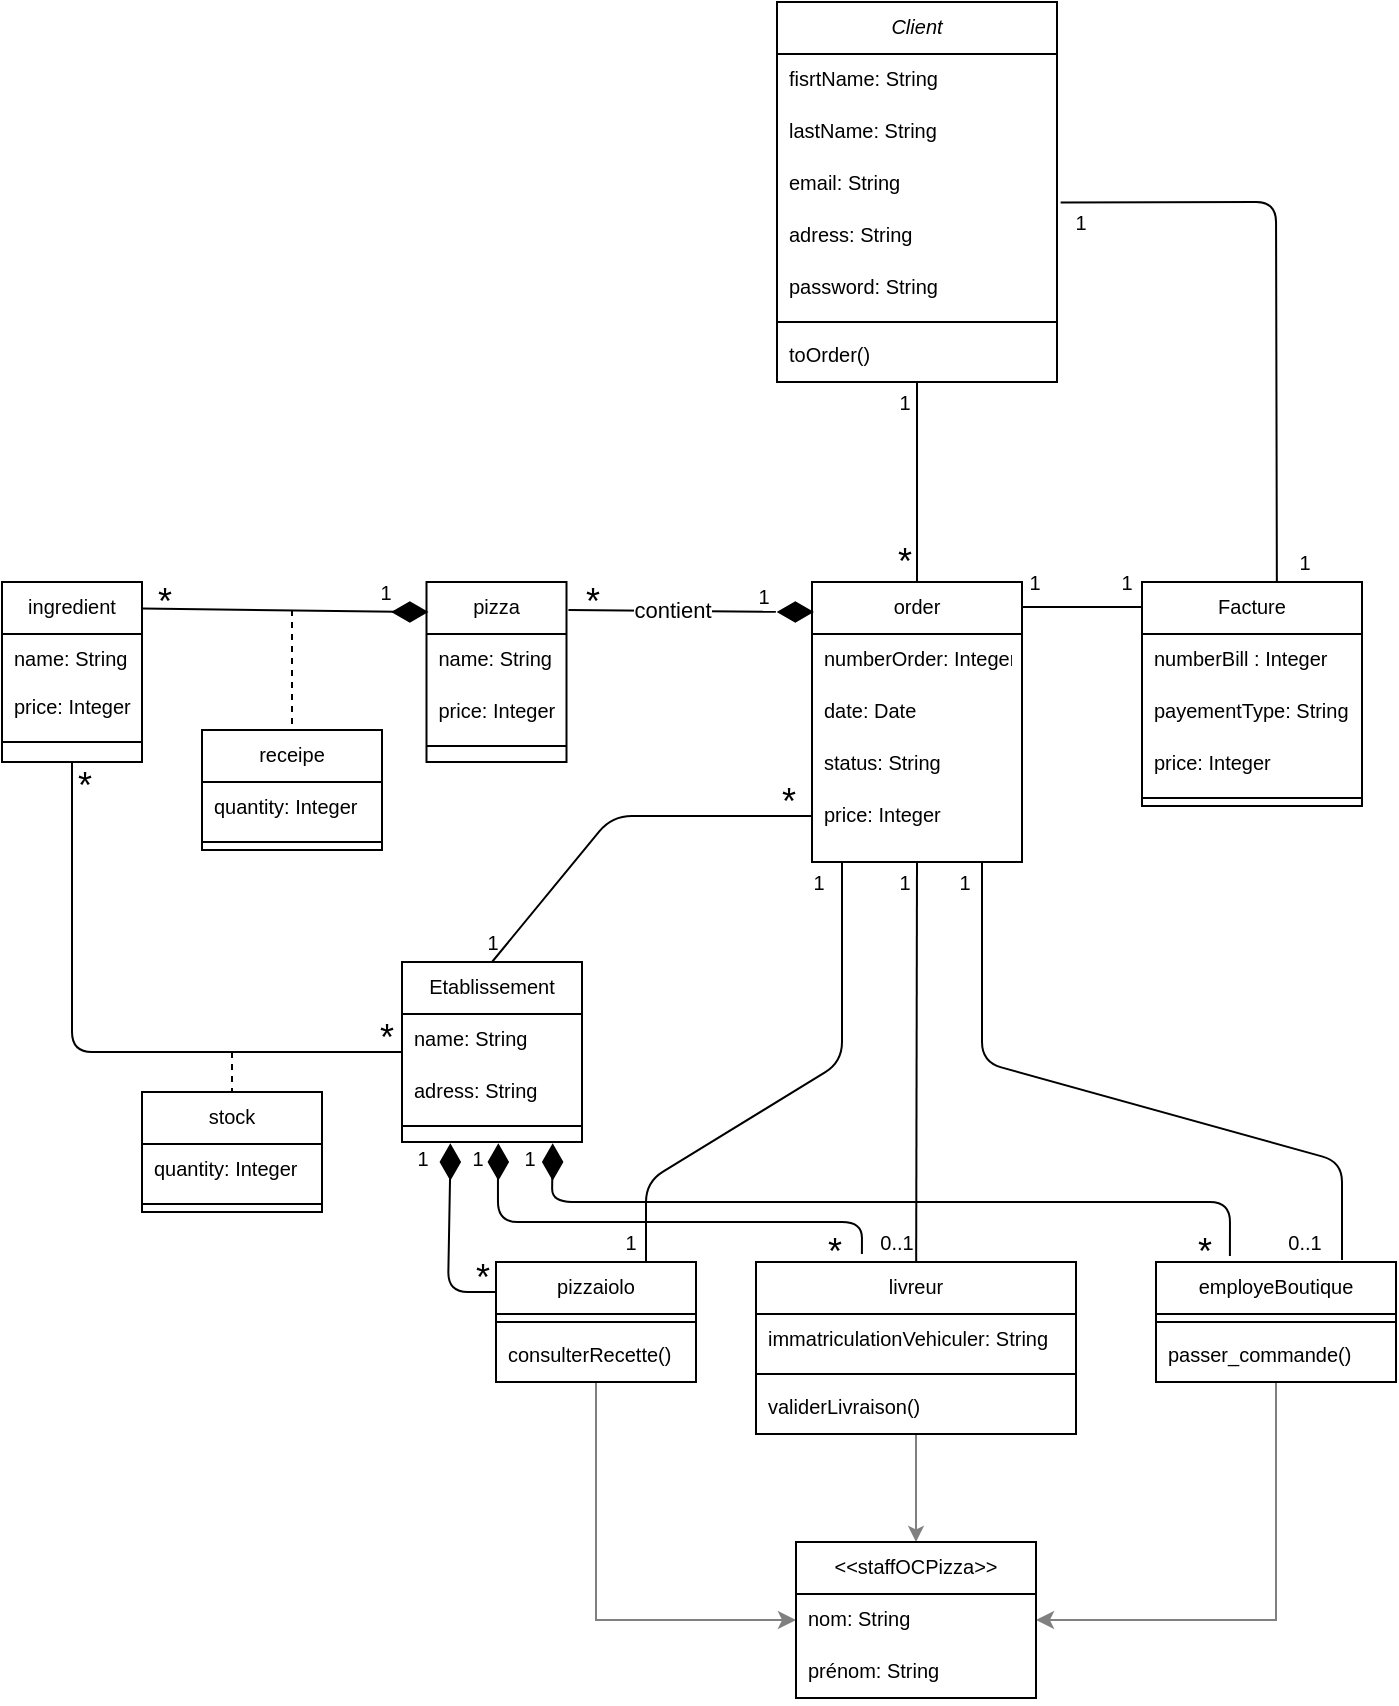 <mxfile version="13.6.2" type="github"><diagram id="C5RBs43oDa-KdzZeNtuy" name="Page-1"><mxGraphModel dx="820" dy="585" grid="1" gridSize="10" guides="1" tooltips="1" connect="1" arrows="1" fold="1" page="1" pageScale="1" pageWidth="827" pageHeight="1169" math="0" shadow="0"><root><mxCell id="WIyWlLk6GJQsqaUBKTNV-0"/><mxCell id="WIyWlLk6GJQsqaUBKTNV-1" parent="WIyWlLk6GJQsqaUBKTNV-0"/><mxCell id="lugFvvRaNLMIri5eGXb2-1" value="" style="endArrow=none;html=1;entryX=0.613;entryY=-0.005;entryDx=0;entryDy=0;entryPerimeter=0;exitX=1.013;exitY=0.857;exitDx=0;exitDy=0;exitPerimeter=0;" edge="1" parent="WIyWlLk6GJQsqaUBKTNV-1" source="zkfFHV4jXpPFQw0GAbJ--3" target="zkfFHV4jXpPFQw0GAbJ--17"><mxGeometry width="50" height="50" relative="1" as="geometry"><mxPoint x="700" y="200" as="sourcePoint"/><mxPoint x="750" y="150" as="targetPoint"/><Array as="points"><mxPoint x="707" y="130"/></Array></mxGeometry></mxCell><mxCell id="lugFvvRaNLMIri5eGXb2-3" value="" style="endArrow=none;html=1;exitX=0.5;exitY=0;exitDx=0;exitDy=0;" edge="1" parent="WIyWlLk6GJQsqaUBKTNV-1" source="zkfFHV4jXpPFQw0GAbJ--13" target="lugFvvRaNLMIri5eGXb2-8"><mxGeometry width="50" height="50" relative="1" as="geometry"><mxPoint x="542" y="510" as="sourcePoint"/><mxPoint x="399" y="490" as="targetPoint"/></mxGeometry></mxCell><mxCell id="lugFvvRaNLMIri5eGXb2-5" value="" style="endArrow=none;html=1;exitX=1.001;exitY=0.089;exitDx=0;exitDy=0;entryX=-0.001;entryY=0.112;entryDx=0;entryDy=0;entryPerimeter=0;exitPerimeter=0;" edge="1" parent="WIyWlLk6GJQsqaUBKTNV-1" source="zkfFHV4jXpPFQw0GAbJ--13" target="zkfFHV4jXpPFQw0GAbJ--17"><mxGeometry width="50" height="50" relative="1" as="geometry"><mxPoint x="670" y="440" as="sourcePoint"/><mxPoint x="720" y="390" as="targetPoint"/></mxGeometry></mxCell><mxCell id="lugFvvRaNLMIri5eGXb2-20" value="contient" style="endArrow=none;html=1;exitX=1.014;exitY=0.156;exitDx=0;exitDy=0;exitPerimeter=0;entryX=1.084;entryY=0.507;entryDx=0;entryDy=0;entryPerimeter=0;" edge="1" parent="WIyWlLk6GJQsqaUBKTNV-1" source="lugFvvRaNLMIri5eGXb2-15" target="lugFvvRaNLMIri5eGXb2-106"><mxGeometry width="50" height="50" relative="1" as="geometry"><mxPoint x="400" y="336" as="sourcePoint"/><mxPoint x="440" y="336" as="targetPoint"/></mxGeometry></mxCell><mxCell id="lugFvvRaNLMIri5eGXb2-25" value="" style="endArrow=none;html=1;exitX=1.005;exitY=0.147;exitDx=0;exitDy=0;exitPerimeter=0;entryX=0.898;entryY=0.507;entryDx=0;entryDy=0;entryPerimeter=0;" edge="1" parent="WIyWlLk6GJQsqaUBKTNV-1" source="lugFvvRaNLMIri5eGXb2-21" target="lugFvvRaNLMIri5eGXb2-108"><mxGeometry width="50" height="50" relative="1" as="geometry"><mxPoint x="254.48" y="330" as="sourcePoint"/><mxPoint x="250" y="335" as="targetPoint"/></mxGeometry></mxCell><mxCell id="lugFvvRaNLMIri5eGXb2-30" value="" style="endArrow=none;html=1;fontSize=10;entryX=0.5;entryY=0;entryDx=0;entryDy=0;rounded=1;dashed=1;" edge="1" parent="WIyWlLk6GJQsqaUBKTNV-1" target="lugFvvRaNLMIri5eGXb2-26"><mxGeometry width="50" height="50" relative="1" as="geometry"><mxPoint x="215" y="334" as="sourcePoint"/><mxPoint x="230" y="264" as="targetPoint"/></mxGeometry></mxCell><mxCell id="lugFvvRaNLMIri5eGXb2-35" value="" style="endArrow=none;html=1;fontSize=10;entryX=0.5;entryY=0;entryDx=0;entryDy=0;dashed=1;" edge="1" target="lugFvvRaNLMIri5eGXb2-32" parent="WIyWlLk6GJQsqaUBKTNV-1"><mxGeometry width="50" height="50" relative="1" as="geometry"><mxPoint x="185" y="555" as="sourcePoint"/><mxPoint x="180" y="445" as="targetPoint"/></mxGeometry></mxCell><mxCell id="lugFvvRaNLMIri5eGXb2-36" value="" style="endArrow=none;html=1;fontSize=10;entryX=0.5;entryY=1;entryDx=0;entryDy=0;" edge="1" parent="WIyWlLk6GJQsqaUBKTNV-1" source="zkfFHV4jXpPFQw0GAbJ--6" target="lugFvvRaNLMIri5eGXb2-21"><mxGeometry width="50" height="50" relative="1" as="geometry"><mxPoint x="90" y="570" as="sourcePoint"/><mxPoint x="140" y="520" as="targetPoint"/><Array as="points"><mxPoint x="105" y="555"/></Array></mxGeometry></mxCell><mxCell id="lugFvvRaNLMIri5eGXb2-37" value="" style="endArrow=none;html=1;fontSize=10;entryX=0;entryY=0.5;entryDx=0;entryDy=0;exitX=0.5;exitY=0;exitDx=0;exitDy=0;endSize=1;startSize=1;" edge="1" parent="WIyWlLk6GJQsqaUBKTNV-1" source="zkfFHV4jXpPFQw0GAbJ--6" target="lugFvvRaNLMIri5eGXb2-14"><mxGeometry width="50" height="50" relative="1" as="geometry"><mxPoint x="380" y="490" as="sourcePoint"/><mxPoint x="430" y="440" as="targetPoint"/><Array as="points"><mxPoint x="375" y="437"/></Array></mxGeometry></mxCell><mxCell id="lugFvvRaNLMIri5eGXb2-56" style="edgeStyle=orthogonalEdgeStyle;rounded=0;orthogonalLoop=1;jettySize=auto;html=1;entryX=0;entryY=0.5;entryDx=0;entryDy=0;startSize=1;endSize=6;strokeColor=#808080;fontSize=10;" edge="1" parent="WIyWlLk6GJQsqaUBKTNV-1" source="lugFvvRaNLMIri5eGXb2-38" target="lugFvvRaNLMIri5eGXb2-54"><mxGeometry relative="1" as="geometry"><Array as="points"><mxPoint x="367" y="839"/></Array></mxGeometry></mxCell><mxCell id="lugFvvRaNLMIri5eGXb2-57" style="edgeStyle=orthogonalEdgeStyle;rounded=0;orthogonalLoop=1;jettySize=auto;html=1;startSize=1;endSize=5;strokeColor=#808080;fontSize=10;entryX=0.5;entryY=0;entryDx=0;entryDy=0;" edge="1" parent="WIyWlLk6GJQsqaUBKTNV-1" source="lugFvvRaNLMIri5eGXb2-44" target="lugFvvRaNLMIri5eGXb2-52"><mxGeometry relative="1" as="geometry"><mxPoint x="540" y="790" as="targetPoint"/></mxGeometry></mxCell><mxCell id="lugFvvRaNLMIri5eGXb2-58" style="edgeStyle=orthogonalEdgeStyle;rounded=0;orthogonalLoop=1;jettySize=auto;html=1;entryX=1;entryY=0.5;entryDx=0;entryDy=0;startSize=1;endSize=6;strokeColor=#808080;fontSize=10;" edge="1" parent="WIyWlLk6GJQsqaUBKTNV-1" source="lugFvvRaNLMIri5eGXb2-48" target="lugFvvRaNLMIri5eGXb2-54"><mxGeometry relative="1" as="geometry"/></mxCell><mxCell id="lugFvvRaNLMIri5eGXb2-59" value="" style="endArrow=none;html=1;fontSize=10;entryX=0.5;entryY=1;entryDx=0;entryDy=0;" edge="1" parent="WIyWlLk6GJQsqaUBKTNV-1" source="lugFvvRaNLMIri5eGXb2-44" target="zkfFHV4jXpPFQw0GAbJ--13"><mxGeometry width="50" height="50" relative="1" as="geometry"><mxPoint x="510" y="570" as="sourcePoint"/><mxPoint x="560" y="520" as="targetPoint"/></mxGeometry></mxCell><mxCell id="lugFvvRaNLMIri5eGXb2-60" value="" style="endArrow=none;html=1;strokeColor=#000000;fontSize=10;exitX=0.75;exitY=0;exitDx=0;exitDy=0;" edge="1" parent="WIyWlLk6GJQsqaUBKTNV-1" source="lugFvvRaNLMIri5eGXb2-38"><mxGeometry width="50" height="50" relative="1" as="geometry"><mxPoint x="410" y="590" as="sourcePoint"/><mxPoint x="490" y="460" as="targetPoint"/><Array as="points"><mxPoint x="392" y="620"/><mxPoint x="490" y="560"/></Array></mxGeometry></mxCell><mxCell id="lugFvvRaNLMIri5eGXb2-61" value="" style="endArrow=none;html=1;strokeColor=#000000;fontSize=10;" edge="1" parent="WIyWlLk6GJQsqaUBKTNV-1"><mxGeometry width="50" height="50" relative="1" as="geometry"><mxPoint x="740" y="659" as="sourcePoint"/><mxPoint x="560" y="460" as="targetPoint"/><Array as="points"><mxPoint x="740" y="610"/><mxPoint x="560" y="560"/></Array></mxGeometry></mxCell><mxCell id="lugFvvRaNLMIri5eGXb2-63" value="" style="endArrow=none;html=1;strokeColor=#000000;fontSize=10;exitX=0.331;exitY=-0.047;exitDx=0;exitDy=0;exitPerimeter=0;entryX=0.937;entryY=0.519;entryDx=0;entryDy=0;entryPerimeter=0;" edge="1" parent="WIyWlLk6GJQsqaUBKTNV-1" source="lugFvvRaNLMIri5eGXb2-44" target="lugFvvRaNLMIri5eGXb2-104"><mxGeometry width="50" height="50" relative="1" as="geometry"><mxPoint x="440" y="590" as="sourcePoint"/><mxPoint x="330" y="630" as="targetPoint"/><Array as="points"><mxPoint x="500" y="640"/><mxPoint x="318" y="640"/></Array></mxGeometry></mxCell><mxCell id="lugFvvRaNLMIri5eGXb2-66" value="1" style="text;html=1;strokeColor=none;fillColor=none;align=center;verticalAlign=middle;whiteSpace=wrap;rounded=0;fontSize=10;" vertex="1" parent="WIyWlLk6GJQsqaUBKTNV-1"><mxGeometry x="597.5" y="130" width="23" height="20" as="geometry"/></mxCell><mxCell id="lugFvvRaNLMIri5eGXb2-67" value="1" style="text;html=1;strokeColor=none;fillColor=none;align=center;verticalAlign=middle;whiteSpace=wrap;rounded=0;fontSize=10;" vertex="1" parent="WIyWlLk6GJQsqaUBKTNV-1"><mxGeometry x="710" y="300" width="23" height="20" as="geometry"/></mxCell><mxCell id="lugFvvRaNLMIri5eGXb2-68" value="1" style="text;html=1;strokeColor=none;fillColor=none;align=center;verticalAlign=middle;whiteSpace=wrap;rounded=0;fontSize=10;" vertex="1" parent="WIyWlLk6GJQsqaUBKTNV-1"><mxGeometry x="510" y="220" width="23" height="20" as="geometry"/></mxCell><mxCell id="lugFvvRaNLMIri5eGXb2-69" value="&lt;font style=&quot;font-size: 18px&quot;&gt;*&lt;/font&gt;" style="text;html=1;strokeColor=none;fillColor=none;align=center;verticalAlign=middle;whiteSpace=wrap;rounded=0;fontSize=10;" vertex="1" parent="WIyWlLk6GJQsqaUBKTNV-1"><mxGeometry x="510" y="300" width="23" height="20" as="geometry"/></mxCell><mxCell id="lugFvvRaNLMIri5eGXb2-70" value="1" style="text;html=1;strokeColor=none;fillColor=none;align=center;verticalAlign=middle;whiteSpace=wrap;rounded=0;fontSize=10;" vertex="1" parent="WIyWlLk6GJQsqaUBKTNV-1"><mxGeometry x="442.83" y="320.5" width="15.5" height="13" as="geometry"/></mxCell><mxCell id="lugFvvRaNLMIri5eGXb2-71" value="&lt;font style=&quot;font-size: 18px&quot;&gt;*&lt;/font&gt;" style="text;html=1;strokeColor=none;fillColor=none;align=center;verticalAlign=middle;whiteSpace=wrap;rounded=0;fontSize=10;" vertex="1" parent="WIyWlLk6GJQsqaUBKTNV-1"><mxGeometry x="353.67" y="320" width="23" height="20" as="geometry"/></mxCell><mxCell id="lugFvvRaNLMIri5eGXb2-73" value="1" style="text;html=1;strokeColor=none;fillColor=none;align=center;verticalAlign=middle;whiteSpace=wrap;rounded=0;fontSize=10;" vertex="1" parent="WIyWlLk6GJQsqaUBKTNV-1"><mxGeometry x="620.5" y="310" width="23" height="20" as="geometry"/></mxCell><mxCell id="lugFvvRaNLMIri5eGXb2-74" value="1" style="text;html=1;strokeColor=none;fillColor=none;align=center;verticalAlign=middle;whiteSpace=wrap;rounded=0;fontSize=10;" vertex="1" parent="WIyWlLk6GJQsqaUBKTNV-1"><mxGeometry x="574.5" y="310" width="23" height="20" as="geometry"/></mxCell><mxCell id="lugFvvRaNLMIri5eGXb2-75" value="1" style="text;html=1;strokeColor=none;fillColor=none;align=center;verticalAlign=middle;whiteSpace=wrap;rounded=0;fontSize=10;" vertex="1" parent="WIyWlLk6GJQsqaUBKTNV-1"><mxGeometry x="254.25" y="316.5" width="15.75" height="17" as="geometry"/></mxCell><mxCell id="lugFvvRaNLMIri5eGXb2-77" value="&lt;font style=&quot;font-size: 18px&quot;&gt;*&lt;/font&gt;" style="text;html=1;strokeColor=none;fillColor=none;align=center;verticalAlign=middle;whiteSpace=wrap;rounded=0;fontSize=10;" vertex="1" parent="WIyWlLk6GJQsqaUBKTNV-1"><mxGeometry x="140" y="320" width="23" height="20" as="geometry"/></mxCell><mxCell id="lugFvvRaNLMIri5eGXb2-79" value="1" style="text;html=1;strokeColor=none;fillColor=none;align=center;verticalAlign=middle;whiteSpace=wrap;rounded=0;fontSize=10;" vertex="1" parent="WIyWlLk6GJQsqaUBKTNV-1"><mxGeometry x="303.5" y="490" width="23" height="20" as="geometry"/></mxCell><mxCell id="lugFvvRaNLMIri5eGXb2-80" value="&lt;font style=&quot;font-size: 18px&quot;&gt;*&lt;/font&gt;" style="text;html=1;strokeColor=none;fillColor=none;align=center;verticalAlign=middle;whiteSpace=wrap;rounded=0;fontSize=10;" vertex="1" parent="WIyWlLk6GJQsqaUBKTNV-1"><mxGeometry x="452" y="420" width="23" height="20" as="geometry"/></mxCell><mxCell id="lugFvvRaNLMIri5eGXb2-81" value="1" style="text;html=1;strokeColor=none;fillColor=none;align=center;verticalAlign=middle;whiteSpace=wrap;rounded=0;fontSize=10;" vertex="1" parent="WIyWlLk6GJQsqaUBKTNV-1"><mxGeometry x="274.83" y="596.25" width="11" height="22.5" as="geometry"/></mxCell><mxCell id="lugFvvRaNLMIri5eGXb2-82" value="&lt;font style=&quot;font-size: 18px&quot;&gt;*&lt;/font&gt;" style="text;html=1;strokeColor=none;fillColor=none;align=center;verticalAlign=middle;whiteSpace=wrap;rounded=0;fontSize=10;" vertex="1" parent="WIyWlLk6GJQsqaUBKTNV-1"><mxGeometry x="302.5" y="660" width="14.5" height="15" as="geometry"/></mxCell><mxCell id="lugFvvRaNLMIri5eGXb2-83" value="&lt;font style=&quot;font-size: 18px&quot;&gt;*&lt;/font&gt;" style="text;html=1;strokeColor=none;fillColor=none;align=center;verticalAlign=middle;whiteSpace=wrap;rounded=0;fontSize=10;" vertex="1" parent="WIyWlLk6GJQsqaUBKTNV-1"><mxGeometry x="475" y="645" width="23" height="20" as="geometry"/></mxCell><mxCell id="lugFvvRaNLMIri5eGXb2-84" value="1" style="text;html=1;strokeColor=none;fillColor=none;align=center;verticalAlign=middle;whiteSpace=wrap;rounded=0;fontSize=10;" vertex="1" parent="WIyWlLk6GJQsqaUBKTNV-1"><mxGeometry x="331" y="600" width="6" height="15" as="geometry"/></mxCell><mxCell id="lugFvvRaNLMIri5eGXb2-85" value="1" style="text;html=1;strokeColor=none;fillColor=none;align=center;verticalAlign=middle;whiteSpace=wrap;rounded=0;fontSize=10;" vertex="1" parent="WIyWlLk6GJQsqaUBKTNV-1"><mxGeometry x="303.5" y="600" width="8" height="15" as="geometry"/></mxCell><mxCell id="lugFvvRaNLMIri5eGXb2-86" value="" style="endArrow=none;html=1;strokeColor=#000000;fontSize=10;entryX=0.908;entryY=0.519;entryDx=0;entryDy=0;exitX=0.308;exitY=-0.05;exitDx=0;exitDy=0;exitPerimeter=0;entryPerimeter=0;" edge="1" parent="WIyWlLk6GJQsqaUBKTNV-1" source="lugFvvRaNLMIri5eGXb2-48" target="lugFvvRaNLMIri5eGXb2-105"><mxGeometry width="50" height="50" relative="1" as="geometry"><mxPoint x="683.96" y="657" as="sourcePoint"/><mxPoint x="337.5" y="600" as="targetPoint"/><Array as="points"><mxPoint x="684" y="630"/><mxPoint x="398" y="630"/><mxPoint x="345" y="630"/></Array></mxGeometry></mxCell><mxCell id="lugFvvRaNLMIri5eGXb2-87" value="&lt;font style=&quot;font-size: 18px&quot;&gt;*&lt;/font&gt;" style="text;html=1;strokeColor=none;fillColor=none;align=center;verticalAlign=middle;whiteSpace=wrap;rounded=0;fontSize=10;" vertex="1" parent="WIyWlLk6GJQsqaUBKTNV-1"><mxGeometry x="660" y="645" width="23" height="20" as="geometry"/></mxCell><mxCell id="lugFvvRaNLMIri5eGXb2-88" value="1" style="text;html=1;strokeColor=none;fillColor=none;align=center;verticalAlign=middle;whiteSpace=wrap;rounded=0;fontSize=10;" vertex="1" parent="WIyWlLk6GJQsqaUBKTNV-1"><mxGeometry x="467" y="460" width="23" height="20" as="geometry"/></mxCell><mxCell id="lugFvvRaNLMIri5eGXb2-89" value="1" style="text;html=1;strokeColor=none;fillColor=none;align=center;verticalAlign=middle;whiteSpace=wrap;rounded=0;fontSize=10;" vertex="1" parent="WIyWlLk6GJQsqaUBKTNV-1"><mxGeometry x="510" y="460" width="23" height="20" as="geometry"/></mxCell><mxCell id="lugFvvRaNLMIri5eGXb2-90" value="1" style="text;html=1;strokeColor=none;fillColor=none;align=center;verticalAlign=middle;whiteSpace=wrap;rounded=0;fontSize=10;" vertex="1" parent="WIyWlLk6GJQsqaUBKTNV-1"><mxGeometry x="540" y="460" width="23" height="20" as="geometry"/></mxCell><mxCell id="lugFvvRaNLMIri5eGXb2-92" value="1" style="text;html=1;strokeColor=none;fillColor=none;align=center;verticalAlign=middle;whiteSpace=wrap;rounded=0;fontSize=10;" vertex="1" parent="WIyWlLk6GJQsqaUBKTNV-1"><mxGeometry x="373" y="640" width="23" height="20" as="geometry"/></mxCell><mxCell id="lugFvvRaNLMIri5eGXb2-93" value="0..1" style="text;html=1;strokeColor=none;fillColor=none;align=center;verticalAlign=middle;whiteSpace=wrap;rounded=0;fontSize=10;" vertex="1" parent="WIyWlLk6GJQsqaUBKTNV-1"><mxGeometry x="506" y="640" width="23" height="20" as="geometry"/></mxCell><mxCell id="lugFvvRaNLMIri5eGXb2-94" value="0..1" style="text;html=1;strokeColor=none;fillColor=none;align=center;verticalAlign=middle;whiteSpace=wrap;rounded=0;fontSize=10;" vertex="1" parent="WIyWlLk6GJQsqaUBKTNV-1"><mxGeometry x="710" y="640" width="23" height="20" as="geometry"/></mxCell><mxCell id="lugFvvRaNLMIri5eGXb2-96" value="" style="endArrow=none;html=1;strokeColor=#000000;fontSize=10;exitX=0;exitY=0.25;exitDx=0;exitDy=0;" edge="1" parent="WIyWlLk6GJQsqaUBKTNV-1" source="lugFvvRaNLMIri5eGXb2-38" target="lugFvvRaNLMIri5eGXb2-103"><mxGeometry width="50" height="50" relative="1" as="geometry"><mxPoint x="293" y="680" as="sourcePoint"/><mxPoint x="293" y="620" as="targetPoint"/><Array as="points"><mxPoint x="293" y="675"/></Array></mxGeometry></mxCell><mxCell id="lugFvvRaNLMIri5eGXb2-103" value="" style="html=1;whiteSpace=wrap;aspect=fixed;shape=isoRectangle;strokeWidth=1;fontSize=10;rotation=90;fillColor=#000000;" vertex="1" parent="WIyWlLk6GJQsqaUBKTNV-1"><mxGeometry x="285.83" y="605" width="16.67" height="10" as="geometry"/></mxCell><mxCell id="lugFvvRaNLMIri5eGXb2-104" value="" style="html=1;whiteSpace=wrap;aspect=fixed;shape=isoRectangle;strokeWidth=1;fontSize=10;rotation=90;fillColor=#000000;" vertex="1" parent="WIyWlLk6GJQsqaUBKTNV-1"><mxGeometry x="309.83" y="605" width="16.67" height="10" as="geometry"/></mxCell><mxCell id="lugFvvRaNLMIri5eGXb2-105" value="" style="html=1;whiteSpace=wrap;aspect=fixed;shape=isoRectangle;strokeWidth=1;fontSize=10;rotation=90;fillColor=#000000;" vertex="1" parent="WIyWlLk6GJQsqaUBKTNV-1"><mxGeometry x="337.0" y="605" width="16.67" height="10" as="geometry"/></mxCell><mxCell id="zkfFHV4jXpPFQw0GAbJ--13" value="order" style="swimlane;fontStyle=0;align=center;verticalAlign=top;childLayout=stackLayout;horizontal=1;startSize=26;horizontalStack=0;resizeParent=1;resizeLast=0;collapsible=1;marginBottom=0;rounded=0;shadow=0;strokeWidth=1;fontSize=10;" parent="WIyWlLk6GJQsqaUBKTNV-1" vertex="1"><mxGeometry x="475" y="320" width="105" height="140" as="geometry"><mxRectangle x="340" y="380" width="170" height="26" as="alternateBounds"/></mxGeometry></mxCell><mxCell id="zkfFHV4jXpPFQw0GAbJ--14" value="numberOrder: Integer" style="text;align=left;verticalAlign=top;spacingLeft=4;spacingRight=4;overflow=hidden;rotatable=0;points=[[0,0.5],[1,0.5]];portConstraint=eastwest;fontSize=10;" parent="zkfFHV4jXpPFQw0GAbJ--13" vertex="1"><mxGeometry y="26" width="105" height="26" as="geometry"/></mxCell><mxCell id="lugFvvRaNLMIri5eGXb2-12" value="date: Date&#xa;" style="text;align=left;verticalAlign=top;spacingLeft=4;spacingRight=4;overflow=hidden;rotatable=0;points=[[0,0.5],[1,0.5]];portConstraint=eastwest;fontSize=10;" vertex="1" parent="zkfFHV4jXpPFQw0GAbJ--13"><mxGeometry y="52" width="105" height="26" as="geometry"/></mxCell><mxCell id="lugFvvRaNLMIri5eGXb2-13" value="status: String" style="text;align=left;verticalAlign=top;spacingLeft=4;spacingRight=4;overflow=hidden;rotatable=0;points=[[0,0.5],[1,0.5]];portConstraint=eastwest;fontSize=10;" vertex="1" parent="zkfFHV4jXpPFQw0GAbJ--13"><mxGeometry y="78" width="105" height="26" as="geometry"/></mxCell><mxCell id="lugFvvRaNLMIri5eGXb2-14" value="price: Integer" style="text;align=left;verticalAlign=top;spacingLeft=4;spacingRight=4;overflow=hidden;rotatable=0;points=[[0,0.5],[1,0.5]];portConstraint=eastwest;fontSize=10;" vertex="1" parent="zkfFHV4jXpPFQw0GAbJ--13"><mxGeometry y="104" width="105" height="26" as="geometry"/></mxCell><mxCell id="zkfFHV4jXpPFQw0GAbJ--17" value="Facture" style="swimlane;fontStyle=0;align=center;verticalAlign=top;childLayout=stackLayout;horizontal=1;startSize=26;horizontalStack=0;resizeParent=1;resizeLast=0;collapsible=1;marginBottom=0;rounded=0;shadow=0;strokeWidth=1;fontSize=10;" parent="WIyWlLk6GJQsqaUBKTNV-1" vertex="1"><mxGeometry x="640" y="320" width="110" height="112" as="geometry"><mxRectangle x="550" y="140" width="160" height="26" as="alternateBounds"/></mxGeometry></mxCell><mxCell id="zkfFHV4jXpPFQw0GAbJ--18" value="numberBill : Integer" style="text;align=left;verticalAlign=top;spacingLeft=4;spacingRight=4;overflow=hidden;rotatable=0;points=[[0,0.5],[1,0.5]];portConstraint=eastwest;fontSize=10;" parent="zkfFHV4jXpPFQw0GAbJ--17" vertex="1"><mxGeometry y="26" width="110" height="26" as="geometry"/></mxCell><mxCell id="zkfFHV4jXpPFQw0GAbJ--19" value="payementType: String" style="text;align=left;verticalAlign=top;spacingLeft=4;spacingRight=4;overflow=hidden;rotatable=0;points=[[0,0.5],[1,0.5]];portConstraint=eastwest;rounded=0;shadow=0;html=0;fontSize=10;" parent="zkfFHV4jXpPFQw0GAbJ--17" vertex="1"><mxGeometry y="52" width="110" height="26" as="geometry"/></mxCell><mxCell id="zkfFHV4jXpPFQw0GAbJ--20" value="price: Integer" style="text;align=left;verticalAlign=top;spacingLeft=4;spacingRight=4;overflow=hidden;rotatable=0;points=[[0,0.5],[1,0.5]];portConstraint=eastwest;rounded=0;shadow=0;html=0;fontSize=10;" parent="zkfFHV4jXpPFQw0GAbJ--17" vertex="1"><mxGeometry y="78" width="110" height="26" as="geometry"/></mxCell><mxCell id="zkfFHV4jXpPFQw0GAbJ--23" value="" style="line;html=1;strokeWidth=1;align=left;verticalAlign=middle;spacingTop=-1;spacingLeft=3;spacingRight=3;rotatable=0;labelPosition=right;points=[];portConstraint=eastwest;" parent="zkfFHV4jXpPFQw0GAbJ--17" vertex="1"><mxGeometry y="104" width="110" height="8" as="geometry"/></mxCell><mxCell id="lugFvvRaNLMIri5eGXb2-21" value="ingredient" style="swimlane;fontStyle=0;align=center;verticalAlign=top;childLayout=stackLayout;horizontal=1;startSize=26;horizontalStack=0;resizeParent=1;resizeLast=0;collapsible=1;marginBottom=0;rounded=0;shadow=0;strokeWidth=1;fontSize=10;" vertex="1" parent="WIyWlLk6GJQsqaUBKTNV-1"><mxGeometry x="70" y="320" width="70" height="90" as="geometry"><mxRectangle x="550" y="140" width="160" height="26" as="alternateBounds"/></mxGeometry></mxCell><mxCell id="lugFvvRaNLMIri5eGXb2-22" value="name: String" style="text;align=left;verticalAlign=top;spacingLeft=4;spacingRight=4;overflow=hidden;rotatable=0;points=[[0,0.5],[1,0.5]];portConstraint=eastwest;fontSize=10;" vertex="1" parent="lugFvvRaNLMIri5eGXb2-21"><mxGeometry y="26" width="70" height="24" as="geometry"/></mxCell><mxCell id="lugFvvRaNLMIri5eGXb2-23" value="price: Integer" style="text;align=left;verticalAlign=top;spacingLeft=4;spacingRight=4;overflow=hidden;rotatable=0;points=[[0,0.5],[1,0.5]];portConstraint=eastwest;rounded=0;shadow=0;html=0;fontSize=10;" vertex="1" parent="lugFvvRaNLMIri5eGXb2-21"><mxGeometry y="50" width="70" height="26" as="geometry"/></mxCell><mxCell id="lugFvvRaNLMIri5eGXb2-24" value="" style="line;html=1;strokeWidth=1;align=left;verticalAlign=middle;spacingTop=-1;spacingLeft=3;spacingRight=3;rotatable=0;labelPosition=right;points=[];portConstraint=eastwest;" vertex="1" parent="lugFvvRaNLMIri5eGXb2-21"><mxGeometry y="76" width="70" height="8" as="geometry"/></mxCell><mxCell id="zkfFHV4jXpPFQw0GAbJ--0" value="Client" style="swimlane;fontStyle=2;align=center;verticalAlign=top;childLayout=stackLayout;horizontal=1;startSize=26;horizontalStack=0;resizeParent=1;resizeLast=0;collapsible=1;marginBottom=0;rounded=0;shadow=0;strokeWidth=1;fontSize=10;" parent="WIyWlLk6GJQsqaUBKTNV-1" vertex="1"><mxGeometry x="457.5" y="30" width="140" height="190" as="geometry"><mxRectangle x="230" y="140" width="160" height="26" as="alternateBounds"/></mxGeometry></mxCell><mxCell id="zkfFHV4jXpPFQw0GAbJ--1" value="fisrtName: String" style="text;align=left;verticalAlign=top;spacingLeft=4;spacingRight=4;overflow=hidden;rotatable=0;points=[[0,0.5],[1,0.5]];portConstraint=eastwest;strokeWidth=1;fontSize=10;" parent="zkfFHV4jXpPFQw0GAbJ--0" vertex="1"><mxGeometry y="26" width="140" height="26" as="geometry"/></mxCell><mxCell id="zkfFHV4jXpPFQw0GAbJ--2" value="lastName: String" style="text;align=left;verticalAlign=top;spacingLeft=4;spacingRight=4;overflow=hidden;rotatable=0;points=[[0,0.5],[1,0.5]];portConstraint=eastwest;rounded=0;shadow=0;html=0;strokeWidth=1;fontSize=10;" parent="zkfFHV4jXpPFQw0GAbJ--0" vertex="1"><mxGeometry y="52" width="140" height="26" as="geometry"/></mxCell><mxCell id="zkfFHV4jXpPFQw0GAbJ--3" value="email: String" style="text;align=left;verticalAlign=top;spacingLeft=4;spacingRight=4;overflow=hidden;rotatable=0;points=[[0,0.5],[1,0.5]];portConstraint=eastwest;rounded=0;shadow=0;html=0;strokeWidth=1;fontSize=10;" parent="zkfFHV4jXpPFQw0GAbJ--0" vertex="1"><mxGeometry y="78" width="140" height="26" as="geometry"/></mxCell><mxCell id="zkfFHV4jXpPFQw0GAbJ--5" value="adress: String" style="text;align=left;verticalAlign=top;spacingLeft=4;spacingRight=4;overflow=hidden;rotatable=0;points=[[0,0.5],[1,0.5]];portConstraint=eastwest;strokeWidth=1;fontSize=10;" parent="zkfFHV4jXpPFQw0GAbJ--0" vertex="1"><mxGeometry y="104" width="140" height="26" as="geometry"/></mxCell><mxCell id="lugFvvRaNLMIri5eGXb2-7" value="password: String" style="text;align=left;verticalAlign=top;spacingLeft=4;spacingRight=4;overflow=hidden;rotatable=0;points=[[0,0.5],[1,0.5]];portConstraint=eastwest;strokeWidth=1;fontSize=10;" vertex="1" parent="zkfFHV4jXpPFQw0GAbJ--0"><mxGeometry y="130" width="140" height="26" as="geometry"/></mxCell><mxCell id="zkfFHV4jXpPFQw0GAbJ--4" value="" style="line;html=1;strokeWidth=1;align=left;verticalAlign=middle;spacingTop=-1;spacingLeft=3;spacingRight=3;rotatable=0;labelPosition=right;points=[];portConstraint=eastwest;" parent="zkfFHV4jXpPFQw0GAbJ--0" vertex="1"><mxGeometry y="156" width="140" height="8" as="geometry"/></mxCell><mxCell id="lugFvvRaNLMIri5eGXb2-8" value="toOrder()" style="text;align=left;verticalAlign=top;spacingLeft=4;spacingRight=4;overflow=hidden;rotatable=0;points=[[0,0.5],[1,0.5]];portConstraint=eastwest;strokeWidth=1;fontSize=10;" vertex="1" parent="zkfFHV4jXpPFQw0GAbJ--0"><mxGeometry y="164" width="140" height="26" as="geometry"/></mxCell><mxCell id="lugFvvRaNLMIri5eGXb2-32" value="stock" style="swimlane;fontStyle=0;align=center;verticalAlign=top;childLayout=stackLayout;horizontal=1;startSize=26;horizontalStack=0;resizeParent=1;resizeLast=0;collapsible=1;marginBottom=0;rounded=0;shadow=0;strokeWidth=1;fontSize=10;" vertex="1" parent="WIyWlLk6GJQsqaUBKTNV-1"><mxGeometry x="140" y="575" width="90" height="60" as="geometry"><mxRectangle x="550" y="140" width="160" height="26" as="alternateBounds"/></mxGeometry></mxCell><mxCell id="lugFvvRaNLMIri5eGXb2-33" value="quantity: Integer" style="text;align=left;verticalAlign=top;spacingLeft=4;spacingRight=4;overflow=hidden;rotatable=0;points=[[0,0.5],[1,0.5]];portConstraint=eastwest;fontSize=10;" vertex="1" parent="lugFvvRaNLMIri5eGXb2-32"><mxGeometry y="26" width="90" height="26" as="geometry"/></mxCell><mxCell id="lugFvvRaNLMIri5eGXb2-34" value="" style="line;html=1;strokeWidth=1;align=left;verticalAlign=middle;spacingTop=-1;spacingLeft=3;spacingRight=3;rotatable=0;labelPosition=right;points=[];portConstraint=eastwest;" vertex="1" parent="lugFvvRaNLMIri5eGXb2-32"><mxGeometry y="52" width="90" height="8" as="geometry"/></mxCell><mxCell id="lugFvvRaNLMIri5eGXb2-15" value="pizza" style="swimlane;fontStyle=0;align=center;verticalAlign=top;childLayout=stackLayout;horizontal=1;startSize=26;horizontalStack=0;resizeParent=1;resizeLast=0;collapsible=1;marginBottom=0;rounded=0;shadow=0;strokeWidth=1;fontSize=10;" vertex="1" parent="WIyWlLk6GJQsqaUBKTNV-1"><mxGeometry x="282.25" y="320" width="70" height="90" as="geometry"><mxRectangle x="550" y="140" width="160" height="26" as="alternateBounds"/></mxGeometry></mxCell><mxCell id="lugFvvRaNLMIri5eGXb2-16" value="name: String" style="text;align=left;verticalAlign=top;spacingLeft=4;spacingRight=4;overflow=hidden;rotatable=0;points=[[0,0.5],[1,0.5]];portConstraint=eastwest;fontSize=10;" vertex="1" parent="lugFvvRaNLMIri5eGXb2-15"><mxGeometry y="26" width="70" height="26" as="geometry"/></mxCell><mxCell id="lugFvvRaNLMIri5eGXb2-17" value="price: Integer" style="text;align=left;verticalAlign=top;spacingLeft=4;spacingRight=4;overflow=hidden;rotatable=0;points=[[0,0.5],[1,0.5]];portConstraint=eastwest;rounded=0;shadow=0;html=0;fontSize=10;" vertex="1" parent="lugFvvRaNLMIri5eGXb2-15"><mxGeometry y="52" width="70" height="26" as="geometry"/></mxCell><mxCell id="lugFvvRaNLMIri5eGXb2-19" value="" style="line;html=1;strokeWidth=1;align=left;verticalAlign=middle;spacingTop=-1;spacingLeft=3;spacingRight=3;rotatable=0;labelPosition=right;points=[];portConstraint=eastwest;" vertex="1" parent="lugFvvRaNLMIri5eGXb2-15"><mxGeometry y="78" width="70" height="8" as="geometry"/></mxCell><mxCell id="lugFvvRaNLMIri5eGXb2-44" value="livreur" style="swimlane;fontStyle=0;align=center;verticalAlign=top;childLayout=stackLayout;horizontal=1;startSize=26;horizontalStack=0;resizeParent=1;resizeLast=0;collapsible=1;marginBottom=0;rounded=0;shadow=0;strokeWidth=1;fontSize=10;" vertex="1" parent="WIyWlLk6GJQsqaUBKTNV-1"><mxGeometry x="447" y="660" width="160" height="86" as="geometry"><mxRectangle x="130" y="380" width="160" height="26" as="alternateBounds"/></mxGeometry></mxCell><mxCell id="lugFvvRaNLMIri5eGXb2-46" value="immatriculationVehiculer: String" style="text;align=left;verticalAlign=top;spacingLeft=4;spacingRight=4;overflow=hidden;rotatable=0;points=[[0,0.5],[1,0.5]];portConstraint=eastwest;rounded=0;shadow=0;html=0;fontSize=10;" vertex="1" parent="lugFvvRaNLMIri5eGXb2-44"><mxGeometry y="26" width="160" height="26" as="geometry"/></mxCell><mxCell id="lugFvvRaNLMIri5eGXb2-45" value="" style="line;html=1;strokeWidth=1;align=left;verticalAlign=middle;spacingTop=-1;spacingLeft=3;spacingRight=3;rotatable=0;labelPosition=right;points=[];portConstraint=eastwest;" vertex="1" parent="lugFvvRaNLMIri5eGXb2-44"><mxGeometry y="52" width="160" height="8" as="geometry"/></mxCell><mxCell id="lugFvvRaNLMIri5eGXb2-47" value="validerLivraison()" style="text;align=left;verticalAlign=top;spacingLeft=4;spacingRight=4;overflow=hidden;rotatable=0;points=[[0,0.5],[1,0.5]];portConstraint=eastwest;rounded=0;shadow=0;html=0;fontSize=10;" vertex="1" parent="lugFvvRaNLMIri5eGXb2-44"><mxGeometry y="60" width="160" height="26" as="geometry"/></mxCell><mxCell id="lugFvvRaNLMIri5eGXb2-26" value="receipe" style="swimlane;fontStyle=0;align=center;verticalAlign=top;childLayout=stackLayout;horizontal=1;startSize=26;horizontalStack=0;resizeParent=1;resizeLast=0;collapsible=1;marginBottom=0;rounded=0;shadow=0;strokeWidth=1;fontSize=10;" vertex="1" parent="WIyWlLk6GJQsqaUBKTNV-1"><mxGeometry x="170" y="394" width="90" height="60" as="geometry"><mxRectangle x="550" y="140" width="160" height="26" as="alternateBounds"/></mxGeometry></mxCell><mxCell id="lugFvvRaNLMIri5eGXb2-27" value="quantity: Integer" style="text;align=left;verticalAlign=top;spacingLeft=4;spacingRight=4;overflow=hidden;rotatable=0;points=[[0,0.5],[1,0.5]];portConstraint=eastwest;fontSize=10;" vertex="1" parent="lugFvvRaNLMIri5eGXb2-26"><mxGeometry y="26" width="90" height="26" as="geometry"/></mxCell><mxCell id="lugFvvRaNLMIri5eGXb2-29" value="" style="line;html=1;strokeWidth=1;align=left;verticalAlign=middle;spacingTop=-1;spacingLeft=3;spacingRight=3;rotatable=0;labelPosition=right;points=[];portConstraint=eastwest;" vertex="1" parent="lugFvvRaNLMIri5eGXb2-26"><mxGeometry y="52" width="90" height="8" as="geometry"/></mxCell><mxCell id="lugFvvRaNLMIri5eGXb2-52" value="&lt;&lt;staffOCPizza&gt;&gt;" style="swimlane;fontStyle=0;align=center;verticalAlign=top;childLayout=stackLayout;horizontal=1;startSize=26;horizontalStack=0;resizeParent=1;resizeLast=0;collapsible=1;marginBottom=0;rounded=0;shadow=0;strokeWidth=1;fontSize=10;" vertex="1" parent="WIyWlLk6GJQsqaUBKTNV-1"><mxGeometry x="467" y="800" width="120" height="78" as="geometry"><mxRectangle x="130" y="380" width="160" height="26" as="alternateBounds"/></mxGeometry></mxCell><mxCell id="lugFvvRaNLMIri5eGXb2-54" value="nom: String" style="text;align=left;verticalAlign=top;spacingLeft=4;spacingRight=4;overflow=hidden;rotatable=0;points=[[0,0.5],[1,0.5]];portConstraint=eastwest;rounded=0;shadow=0;html=0;fontSize=10;" vertex="1" parent="lugFvvRaNLMIri5eGXb2-52"><mxGeometry y="26" width="120" height="26" as="geometry"/></mxCell><mxCell id="lugFvvRaNLMIri5eGXb2-55" value="prénom: String" style="text;align=left;verticalAlign=top;spacingLeft=4;spacingRight=4;overflow=hidden;rotatable=0;points=[[0,0.5],[1,0.5]];portConstraint=eastwest;rounded=0;shadow=0;html=0;fontSize=10;" vertex="1" parent="lugFvvRaNLMIri5eGXb2-52"><mxGeometry y="52" width="120" height="26" as="geometry"/></mxCell><mxCell id="lugFvvRaNLMIri5eGXb2-38" value="pizzaiolo" style="swimlane;fontStyle=0;align=center;verticalAlign=top;childLayout=stackLayout;horizontal=1;startSize=26;horizontalStack=0;resizeParent=1;resizeLast=0;collapsible=1;marginBottom=0;rounded=0;shadow=0;strokeWidth=1;fontSize=10;" vertex="1" parent="WIyWlLk6GJQsqaUBKTNV-1"><mxGeometry x="317" y="660" width="100" height="60" as="geometry"><mxRectangle x="130" y="380" width="160" height="26" as="alternateBounds"/></mxGeometry></mxCell><mxCell id="lugFvvRaNLMIri5eGXb2-41" value="" style="line;html=1;strokeWidth=1;align=left;verticalAlign=middle;spacingTop=-1;spacingLeft=3;spacingRight=3;rotatable=0;labelPosition=right;points=[];portConstraint=eastwest;" vertex="1" parent="lugFvvRaNLMIri5eGXb2-38"><mxGeometry y="26" width="100" height="8" as="geometry"/></mxCell><mxCell id="lugFvvRaNLMIri5eGXb2-42" value="consulterRecette()" style="text;align=left;verticalAlign=top;spacingLeft=4;spacingRight=4;overflow=hidden;rotatable=0;points=[[0,0.5],[1,0.5]];portConstraint=eastwest;rounded=0;shadow=0;html=0;fontSize=10;" vertex="1" parent="lugFvvRaNLMIri5eGXb2-38"><mxGeometry y="34" width="100" height="26" as="geometry"/></mxCell><mxCell id="lugFvvRaNLMIri5eGXb2-48" value="employeBoutique" style="swimlane;fontStyle=0;align=center;verticalAlign=top;childLayout=stackLayout;horizontal=1;startSize=26;horizontalStack=0;resizeParent=1;resizeLast=0;collapsible=1;marginBottom=0;rounded=0;shadow=0;strokeWidth=1;fontSize=10;" vertex="1" parent="WIyWlLk6GJQsqaUBKTNV-1"><mxGeometry x="647" y="660" width="120" height="60" as="geometry"><mxRectangle x="130" y="380" width="160" height="26" as="alternateBounds"/></mxGeometry></mxCell><mxCell id="lugFvvRaNLMIri5eGXb2-50" value="" style="line;html=1;strokeWidth=1;align=left;verticalAlign=middle;spacingTop=-1;spacingLeft=3;spacingRight=3;rotatable=0;labelPosition=right;points=[];portConstraint=eastwest;" vertex="1" parent="lugFvvRaNLMIri5eGXb2-48"><mxGeometry y="26" width="120" height="8" as="geometry"/></mxCell><mxCell id="lugFvvRaNLMIri5eGXb2-51" value="passer_commande()" style="text;align=left;verticalAlign=top;spacingLeft=4;spacingRight=4;overflow=hidden;rotatable=0;points=[[0,0.5],[1,0.5]];portConstraint=eastwest;rounded=0;shadow=0;html=0;fontSize=10;" vertex="1" parent="lugFvvRaNLMIri5eGXb2-48"><mxGeometry y="34" width="120" height="26" as="geometry"/></mxCell><mxCell id="zkfFHV4jXpPFQw0GAbJ--6" value="Etablissement" style="swimlane;fontStyle=0;align=center;verticalAlign=top;childLayout=stackLayout;horizontal=1;startSize=26;horizontalStack=0;resizeParent=1;resizeLast=0;collapsible=1;marginBottom=0;rounded=0;shadow=0;strokeWidth=1;fontSize=10;" parent="WIyWlLk6GJQsqaUBKTNV-1" vertex="1"><mxGeometry x="270" y="510" width="90" height="90" as="geometry"><mxRectangle x="130" y="380" width="160" height="26" as="alternateBounds"/></mxGeometry></mxCell><mxCell id="zkfFHV4jXpPFQw0GAbJ--7" value="name: String" style="text;align=left;verticalAlign=top;spacingLeft=4;spacingRight=4;overflow=hidden;rotatable=0;points=[[0,0.5],[1,0.5]];portConstraint=eastwest;fontSize=10;" parent="zkfFHV4jXpPFQw0GAbJ--6" vertex="1"><mxGeometry y="26" width="90" height="26" as="geometry"/></mxCell><mxCell id="zkfFHV4jXpPFQw0GAbJ--8" value="adress: String" style="text;align=left;verticalAlign=top;spacingLeft=4;spacingRight=4;overflow=hidden;rotatable=0;points=[[0,0.5],[1,0.5]];portConstraint=eastwest;rounded=0;shadow=0;html=0;fontSize=10;" parent="zkfFHV4jXpPFQw0GAbJ--6" vertex="1"><mxGeometry y="52" width="90" height="26" as="geometry"/></mxCell><mxCell id="zkfFHV4jXpPFQw0GAbJ--9" value="" style="line;html=1;strokeWidth=1;align=left;verticalAlign=middle;spacingTop=-1;spacingLeft=3;spacingRight=3;rotatable=0;labelPosition=right;points=[];portConstraint=eastwest;" parent="zkfFHV4jXpPFQw0GAbJ--6" vertex="1"><mxGeometry y="78" width="90" height="8" as="geometry"/></mxCell><mxCell id="lugFvvRaNLMIri5eGXb2-106" value="" style="html=1;whiteSpace=wrap;aspect=fixed;shape=isoRectangle;strokeWidth=1;fontSize=10;rotation=-180;fillColor=#000000;" vertex="1" parent="WIyWlLk6GJQsqaUBKTNV-1"><mxGeometry x="458.33" y="330" width="16.67" height="10" as="geometry"/></mxCell><mxCell id="lugFvvRaNLMIri5eGXb2-108" value="" style="html=1;whiteSpace=wrap;aspect=fixed;shape=isoRectangle;strokeWidth=1;fontSize=10;rotation=-180;fillColor=#000000;" vertex="1" parent="WIyWlLk6GJQsqaUBKTNV-1"><mxGeometry x="265.58" y="330" width="16.67" height="10" as="geometry"/></mxCell><mxCell id="lugFvvRaNLMIri5eGXb2-109" value="&lt;font style=&quot;font-size: 18px&quot;&gt;*&lt;/font&gt;" style="text;html=1;strokeColor=none;fillColor=none;align=center;verticalAlign=middle;whiteSpace=wrap;rounded=0;fontSize=10;" vertex="1" parent="WIyWlLk6GJQsqaUBKTNV-1"><mxGeometry x="100" y="412" width="23" height="20" as="geometry"/></mxCell><mxCell id="lugFvvRaNLMIri5eGXb2-110" value="&lt;font style=&quot;font-size: 18px&quot;&gt;*&lt;/font&gt;" style="text;html=1;strokeColor=none;fillColor=none;align=center;verticalAlign=middle;whiteSpace=wrap;rounded=0;fontSize=10;" vertex="1" parent="WIyWlLk6GJQsqaUBKTNV-1"><mxGeometry x="250.63" y="538" width="23" height="20" as="geometry"/></mxCell></root></mxGraphModel></diagram></mxfile>